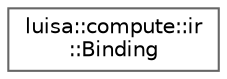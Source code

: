 digraph "类继承关系图"
{
 // LATEX_PDF_SIZE
  bgcolor="transparent";
  edge [fontname=Helvetica,fontsize=10,labelfontname=Helvetica,labelfontsize=10];
  node [fontname=Helvetica,fontsize=10,shape=box,height=0.2,width=0.4];
  rankdir="LR";
  Node0 [id="Node000000",label="luisa::compute::ir\l::Binding",height=0.2,width=0.4,color="grey40", fillcolor="white", style="filled",URL="$structluisa_1_1compute_1_1ir_1_1_binding.html",tooltip=" "];
}
